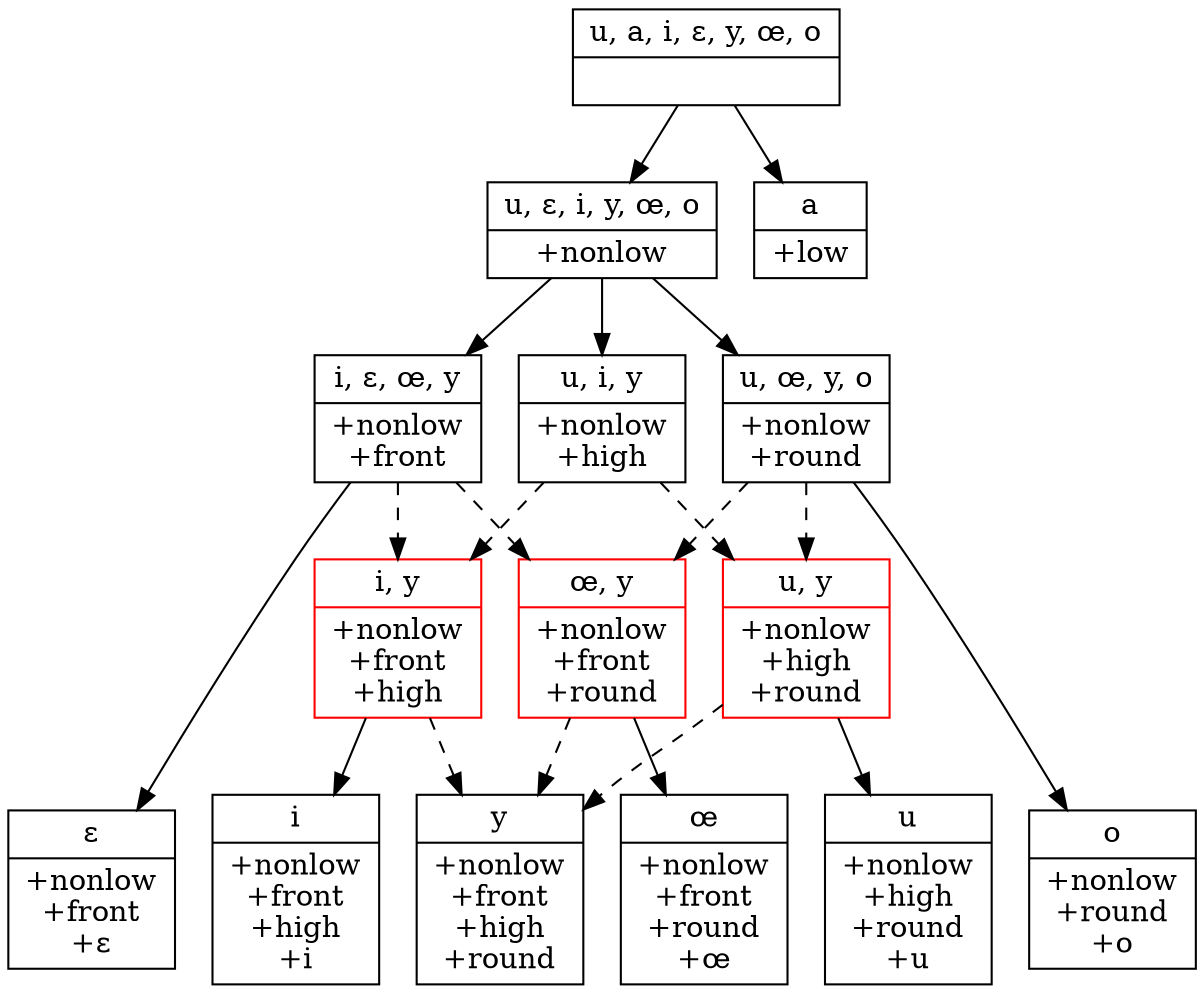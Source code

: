 // None
digraph {
	0 [label="{<segs> u, a, i, ɛ, y, œ, o |<feats>  }",shape=record]
	1 [label="{<segs> u, ɛ, i, y, œ, o |<feats> +nonlow }",shape=record]
	2 [label="{<segs> i, ɛ, œ, y |<feats> +nonlow\n+front }",shape=record]
	3 [label="{<segs> u, œ, y, o |<feats> +nonlow\n+round }",shape=record]
	4 [label="{<segs> u, i, y |<feats> +nonlow\n+high }",shape=record]
	5 [label="{<segs> i |<feats> +nonlow\n+front\n+high\n+i }",shape=record]
	6 [label="{<segs> y |<feats> +nonlow\n+front\n+high\n+round }",shape=record]
	7 [label="{<segs> u |<feats> +nonlow\n+high\n+round\n+u }",shape=record]
	8 [label="{<segs> ɛ |<feats> +nonlow\n+front\n+ɛ }",shape=record]
	9 [label="{<segs> œ |<feats> +nonlow\n+front\n+round\n+œ }",shape=record]
	10 [label="{<segs> o |<feats> +nonlow\n+round\n+o }",shape=record]
	11 [label="{<segs> a |<feats> +low }",shape=record]
	12 [label="{<segs> œ, y |<feats> +nonlow\n+front\n+round }",shape=record,color=red]
	13 [label="{<segs> i, y |<feats> +nonlow\n+front\n+high }",shape=record,color=red]
	14 [label="{<segs> u, y |<feats> +nonlow\n+high\n+round }",shape=record,color=red]

	0 -> {1 11}
	1 -> {2 3 4}
	{2 3} -> 12 [style=dashed]
	{3 4} -> 14 [style=dashed]
	{2 4} -> 13 [style=dashed]
	2 -> 8
	3 -> 10
	{12 13 14} -> 6 [style=dashed]
	12 -> 9
	13 -> 5
	14 -> 7
{rank=same; 5 6 7 8 9 10}
{rank=same; 1 11}
}
